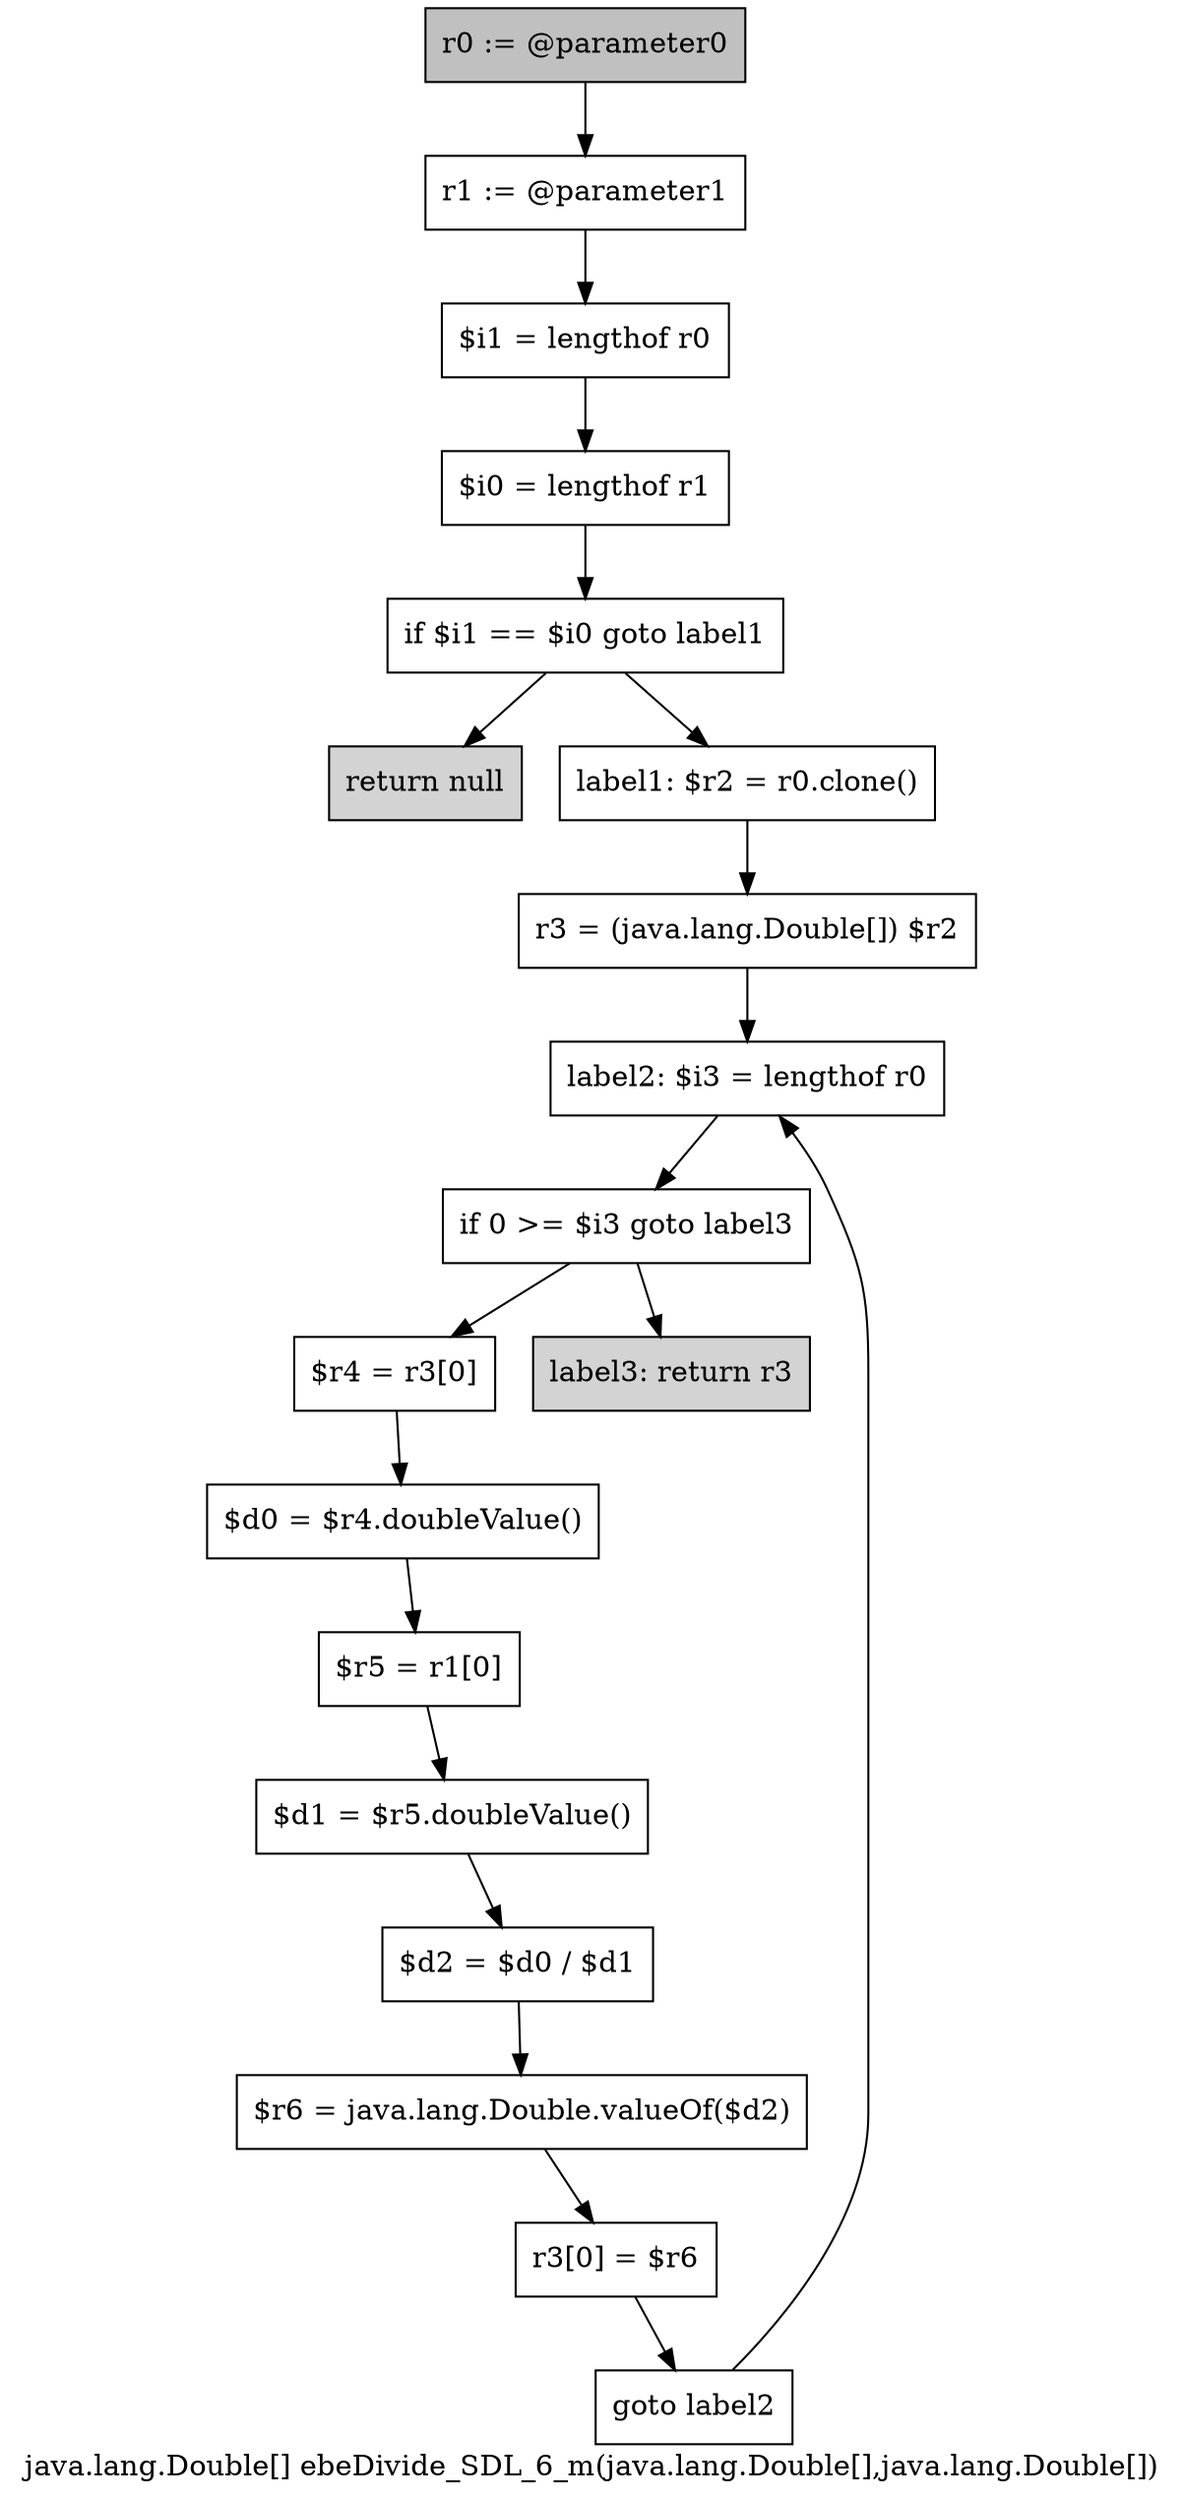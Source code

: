 digraph "java.lang.Double[] ebeDivide_SDL_6_m(java.lang.Double[],java.lang.Double[])" {
    label="java.lang.Double[] ebeDivide_SDL_6_m(java.lang.Double[],java.lang.Double[])";
    node [shape=box];
    "0" [style=filled,fillcolor=gray,label="r0 := @parameter0",];
    "1" [label="r1 := @parameter1",];
    "0"->"1";
    "2" [label="$i1 = lengthof r0",];
    "1"->"2";
    "3" [label="$i0 = lengthof r1",];
    "2"->"3";
    "4" [label="if $i1 == $i0 goto label1",];
    "3"->"4";
    "5" [style=filled,fillcolor=lightgray,label="return null",];
    "4"->"5";
    "6" [label="label1: $r2 = r0.clone()",];
    "4"->"6";
    "7" [label="r3 = (java.lang.Double[]) $r2",];
    "6"->"7";
    "8" [label="label2: $i3 = lengthof r0",];
    "7"->"8";
    "9" [label="if 0 >= $i3 goto label3",];
    "8"->"9";
    "10" [label="$r4 = r3[0]",];
    "9"->"10";
    "18" [style=filled,fillcolor=lightgray,label="label3: return r3",];
    "9"->"18";
    "11" [label="$d0 = $r4.doubleValue()",];
    "10"->"11";
    "12" [label="$r5 = r1[0]",];
    "11"->"12";
    "13" [label="$d1 = $r5.doubleValue()",];
    "12"->"13";
    "14" [label="$d2 = $d0 / $d1",];
    "13"->"14";
    "15" [label="$r6 = java.lang.Double.valueOf($d2)",];
    "14"->"15";
    "16" [label="r3[0] = $r6",];
    "15"->"16";
    "17" [label="goto label2",];
    "16"->"17";
    "17"->"8";
}
